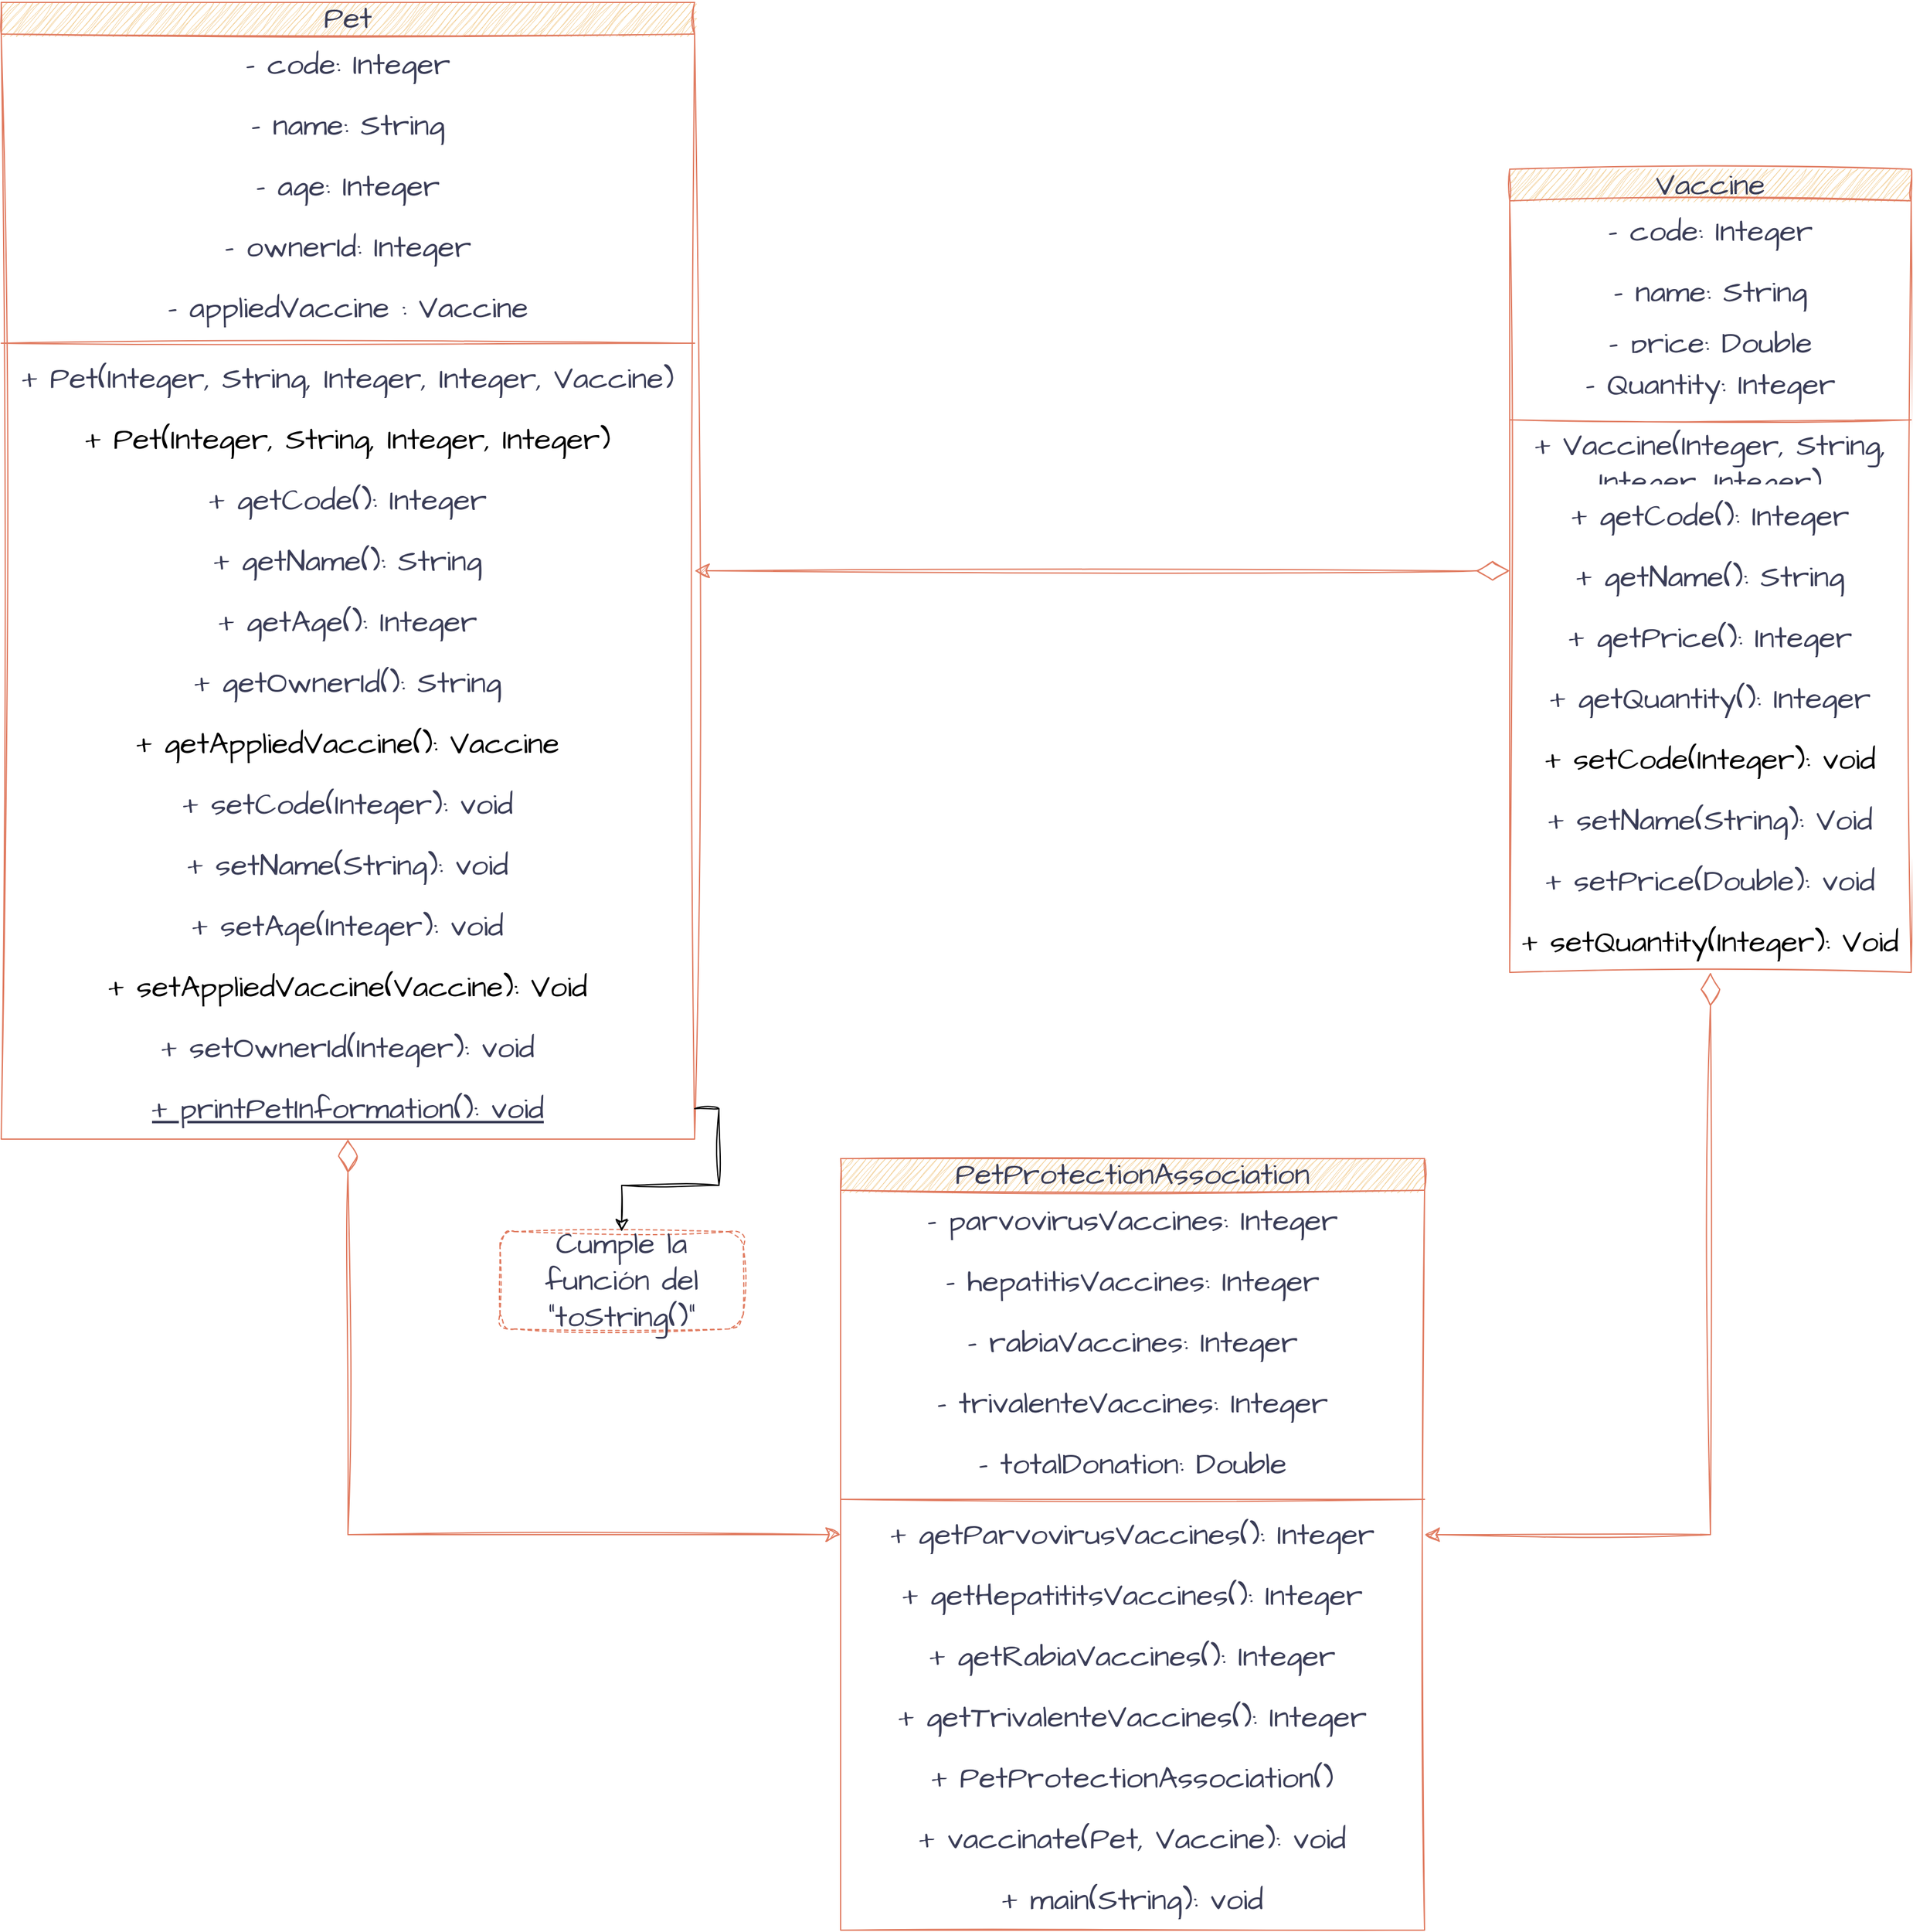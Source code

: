 <mxfile version="22.0.2" type="device">
  <diagram id="C5RBs43oDa-KdzZeNtuy" name="Page-1">
    <mxGraphModel dx="2363" dy="1450" grid="1" gridSize="10" guides="1" tooltips="1" connect="1" arrows="1" fold="1" page="1" pageScale="1" pageWidth="827" pageHeight="1169" math="0" shadow="0">
      <root>
        <mxCell id="WIyWlLk6GJQsqaUBKTNV-0" />
        <mxCell id="WIyWlLk6GJQsqaUBKTNV-1" parent="WIyWlLk6GJQsqaUBKTNV-0" />
        <mxCell id="9QMNmNmVJkwiS58PLL3N-5" style="edgeStyle=orthogonalEdgeStyle;rounded=0;orthogonalLoop=1;jettySize=auto;html=1;entryX=0;entryY=0.5;entryDx=0;entryDy=0;fontSize=25;startSize=25;endSize=10;startArrow=diamondThin;startFill=0;strokeWidth=1;endArrow=classic;endFill=1;sourcePerimeterSpacing=0;sketch=1;curveFitting=1;jiggle=2;labelBackgroundColor=none;strokeColor=#E07A5F;fontColor=default;fontFamily=Architects Daughter;fontSource=https%3A%2F%2Ffonts.googleapis.com%2Fcss%3Ffamily%3DArchitects%2BDaughter;align=center;fontStyle=0;verticalAlign=middle;" parent="WIyWlLk6GJQsqaUBKTNV-1" source="s-cDR5zDLqDyJoDuvzJl-0" target="9QMNmNmVJkwiS58PLL3N-0" edge="1">
          <mxGeometry relative="1" as="geometry" />
        </mxCell>
        <mxCell id="s-cDR5zDLqDyJoDuvzJl-0" value="Pet" style="swimlane;fontStyle=0;align=center;verticalAlign=middle;childLayout=stackLayout;horizontal=1;startSize=26;horizontalStack=0;resizeParent=1;resizeParentMax=0;resizeLast=0;collapsible=1;marginBottom=0;whiteSpace=wrap;html=1;rounded=0;labelBackgroundColor=none;fontFamily=Architects Daughter;fontSize=25;sketch=1;curveFitting=1;jiggle=2;fillColor=#F2CC8F;strokeColor=#E07A5F;fontColor=#393C56;fontSource=https%3A%2F%2Ffonts.googleapis.com%2Fcss%3Ffamily%3DArchitects%2BDaughter;" parent="WIyWlLk6GJQsqaUBKTNV-1" vertex="1">
          <mxGeometry x="10" y="10" width="570" height="934" as="geometry" />
        </mxCell>
        <mxCell id="s-cDR5zDLqDyJoDuvzJl-1" value="- code: Integer" style="text;strokeColor=none;fillColor=none;align=center;verticalAlign=middle;spacingLeft=4;spacingRight=4;overflow=hidden;rotatable=0;points=[[0,0.5],[1,0.5]];portConstraint=eastwest;whiteSpace=wrap;html=1;rounded=0;labelBackgroundColor=none;fontFamily=Architects Daughter;fontSize=25;sketch=1;curveFitting=1;jiggle=2;fontColor=#393C56;fontSource=https%3A%2F%2Ffonts.googleapis.com%2Fcss%3Ffamily%3DArchitects%2BDaughter;fontStyle=0" parent="s-cDR5zDLqDyJoDuvzJl-0" vertex="1">
          <mxGeometry y="26" width="570" height="50" as="geometry" />
        </mxCell>
        <mxCell id="s-cDR5zDLqDyJoDuvzJl-4" value="- name: String" style="text;strokeColor=none;fillColor=none;align=center;verticalAlign=middle;spacingLeft=4;spacingRight=4;overflow=hidden;rotatable=0;points=[[0,0.5],[1,0.5]];portConstraint=eastwest;whiteSpace=wrap;html=1;rounded=0;labelBackgroundColor=none;fontFamily=Architects Daughter;fontSize=25;sketch=1;curveFitting=1;jiggle=2;fontColor=#393C56;fontSource=https%3A%2F%2Ffonts.googleapis.com%2Fcss%3Ffamily%3DArchitects%2BDaughter;fontStyle=0" parent="s-cDR5zDLqDyJoDuvzJl-0" vertex="1">
          <mxGeometry y="76" width="570" height="50" as="geometry" />
        </mxCell>
        <mxCell id="s-cDR5zDLqDyJoDuvzJl-5" value="- age: Integer" style="text;strokeColor=none;fillColor=none;align=center;verticalAlign=middle;spacingLeft=4;spacingRight=4;overflow=hidden;rotatable=0;points=[[0,0.5],[1,0.5]];portConstraint=eastwest;whiteSpace=wrap;html=1;rounded=0;labelBackgroundColor=none;fontFamily=Architects Daughter;fontSize=25;sketch=1;curveFitting=1;jiggle=2;fontColor=#393C56;fontSource=https%3A%2F%2Ffonts.googleapis.com%2Fcss%3Ffamily%3DArchitects%2BDaughter;fontStyle=0" parent="s-cDR5zDLqDyJoDuvzJl-0" vertex="1">
          <mxGeometry y="126" width="570" height="50" as="geometry" />
        </mxCell>
        <mxCell id="s-cDR5zDLqDyJoDuvzJl-6" value="- ownerId: Integer" style="text;strokeColor=none;fillColor=none;align=center;verticalAlign=middle;spacingLeft=4;spacingRight=4;overflow=hidden;rotatable=0;points=[[0,0.5],[1,0.5]];portConstraint=eastwest;whiteSpace=wrap;html=1;rounded=0;labelBackgroundColor=none;fontFamily=Architects Daughter;fontSize=25;sketch=1;curveFitting=1;jiggle=2;fontColor=#393C56;fontSource=https%3A%2F%2Ffonts.googleapis.com%2Fcss%3Ffamily%3DArchitects%2BDaughter;fontStyle=0" parent="s-cDR5zDLqDyJoDuvzJl-0" vertex="1">
          <mxGeometry y="176" width="570" height="50" as="geometry" />
        </mxCell>
        <mxCell id="s-cDR5zDLqDyJoDuvzJl-7" value="- appliedVaccine : Vaccine" style="text;strokeColor=none;fillColor=none;align=center;verticalAlign=middle;spacingLeft=4;spacingRight=4;overflow=hidden;rotatable=0;points=[[0,0.5],[1,0.5]];portConstraint=eastwest;whiteSpace=wrap;html=1;rounded=0;labelBackgroundColor=none;fontFamily=Architects Daughter;fontSize=25;sketch=1;curveFitting=1;jiggle=2;fontColor=#393C56;fontSource=https%3A%2F%2Ffonts.googleapis.com%2Fcss%3Ffamily%3DArchitects%2BDaughter;fontStyle=0" parent="s-cDR5zDLqDyJoDuvzJl-0" vertex="1">
          <mxGeometry y="226" width="570" height="50" as="geometry" />
        </mxCell>
        <mxCell id="s-cDR5zDLqDyJoDuvzJl-2" value="" style="line;strokeWidth=1;fillColor=none;align=center;verticalAlign=middle;spacingTop=-1;spacingLeft=3;spacingRight=3;rotatable=0;labelPosition=right;points=[];portConstraint=eastwest;rounded=0;labelBackgroundColor=none;fontSize=25;fontFamily=Architects Daughter;sketch=1;curveFitting=1;jiggle=2;strokeColor=#E07A5F;fontColor=#393C56;fontSource=https%3A%2F%2Ffonts.googleapis.com%2Fcss%3Ffamily%3DArchitects%2BDaughter;fontStyle=0" parent="s-cDR5zDLqDyJoDuvzJl-0" vertex="1">
          <mxGeometry y="276" width="570" height="8" as="geometry" />
        </mxCell>
        <mxCell id="RIRtDlf__ccD125BJFYe-2" value="+ Pet(Integer, String, Integer, Integer, Vaccine)" style="text;strokeColor=none;fillColor=none;align=center;verticalAlign=middle;spacingLeft=4;spacingRight=4;overflow=hidden;rotatable=0;points=[[0,0.5],[1,0.5]];portConstraint=eastwest;whiteSpace=wrap;html=1;rounded=0;labelBackgroundColor=none;fontFamily=Architects Daughter;fontSize=25;sketch=1;curveFitting=1;jiggle=2;fontColor=#393C56;fontSource=https%3A%2F%2Ffonts.googleapis.com%2Fcss%3Ffamily%3DArchitects%2BDaughter;fontStyle=0" parent="s-cDR5zDLqDyJoDuvzJl-0" vertex="1">
          <mxGeometry y="284" width="570" height="50" as="geometry" />
        </mxCell>
        <mxCell id="m6N8ooDh9dfK12j7BLAH-2" value="+ Pet(Integer, String, Integer, Integer)" style="text;strokeColor=none;fillColor=none;align=center;verticalAlign=middle;spacingLeft=4;spacingRight=4;overflow=hidden;rotatable=0;points=[[0,0.5],[1,0.5]];portConstraint=eastwest;whiteSpace=wrap;html=1;fontSize=25;fontFamily=Architects Daughter;fontStyle=0" parent="s-cDR5zDLqDyJoDuvzJl-0" vertex="1">
          <mxGeometry y="334" width="570" height="50" as="geometry" />
        </mxCell>
        <mxCell id="RIRtDlf__ccD125BJFYe-3" value="+ getCode(): Integer" style="text;strokeColor=none;fillColor=none;align=center;verticalAlign=middle;spacingLeft=4;spacingRight=4;overflow=hidden;rotatable=0;points=[[0,0.5],[1,0.5]];portConstraint=eastwest;whiteSpace=wrap;html=1;rounded=0;labelBackgroundColor=none;fontFamily=Architects Daughter;fontSize=25;sketch=1;curveFitting=1;jiggle=2;fontColor=#393C56;fontSource=https%3A%2F%2Ffonts.googleapis.com%2Fcss%3Ffamily%3DArchitects%2BDaughter;fontStyle=0" parent="s-cDR5zDLqDyJoDuvzJl-0" vertex="1">
          <mxGeometry y="384" width="570" height="50" as="geometry" />
        </mxCell>
        <mxCell id="RIRtDlf__ccD125BJFYe-4" value="+ getName(): String" style="text;strokeColor=none;fillColor=none;align=center;verticalAlign=middle;spacingLeft=4;spacingRight=4;overflow=hidden;rotatable=0;points=[[0,0.5],[1,0.5]];portConstraint=eastwest;whiteSpace=wrap;html=1;rounded=0;labelBackgroundColor=none;fontFamily=Architects Daughter;fontSize=25;sketch=1;curveFitting=1;jiggle=2;fontColor=#393C56;fontSource=https%3A%2F%2Ffonts.googleapis.com%2Fcss%3Ffamily%3DArchitects%2BDaughter;fontStyle=0" parent="s-cDR5zDLqDyJoDuvzJl-0" vertex="1">
          <mxGeometry y="434" width="570" height="50" as="geometry" />
        </mxCell>
        <mxCell id="RIRtDlf__ccD125BJFYe-5" value="+ getAge(): Integer" style="text;strokeColor=none;fillColor=none;align=center;verticalAlign=middle;spacingLeft=4;spacingRight=4;overflow=hidden;rotatable=0;points=[[0,0.5],[1,0.5]];portConstraint=eastwest;whiteSpace=wrap;html=1;rounded=0;labelBackgroundColor=none;fontFamily=Architects Daughter;fontSize=25;sketch=1;curveFitting=1;jiggle=2;fontColor=#393C56;fontSource=https%3A%2F%2Ffonts.googleapis.com%2Fcss%3Ffamily%3DArchitects%2BDaughter;fontStyle=0" parent="s-cDR5zDLqDyJoDuvzJl-0" vertex="1">
          <mxGeometry y="484" width="570" height="50" as="geometry" />
        </mxCell>
        <mxCell id="RIRtDlf__ccD125BJFYe-6" value="+ getOwnerId(): String" style="text;strokeColor=none;fillColor=none;align=center;verticalAlign=middle;spacingLeft=4;spacingRight=4;overflow=hidden;rotatable=0;points=[[0,0.5],[1,0.5]];portConstraint=eastwest;whiteSpace=wrap;html=1;rounded=0;labelBackgroundColor=none;fontFamily=Architects Daughter;fontSize=25;sketch=1;curveFitting=1;jiggle=2;fontColor=#393C56;fontSource=https%3A%2F%2Ffonts.googleapis.com%2Fcss%3Ffamily%3DArchitects%2BDaughter;fontStyle=0" parent="s-cDR5zDLqDyJoDuvzJl-0" vertex="1">
          <mxGeometry y="534" width="570" height="50" as="geometry" />
        </mxCell>
        <mxCell id="m6N8ooDh9dfK12j7BLAH-3" value="+ getAppliedVaccine(): Vaccine" style="text;strokeColor=none;fillColor=none;align=center;verticalAlign=middle;spacingLeft=4;spacingRight=4;overflow=hidden;rotatable=0;points=[[0,0.5],[1,0.5]];portConstraint=eastwest;whiteSpace=wrap;html=1;fontSize=25;fontFamily=Architects Daughter;fontStyle=0" parent="s-cDR5zDLqDyJoDuvzJl-0" vertex="1">
          <mxGeometry y="584" width="570" height="50" as="geometry" />
        </mxCell>
        <mxCell id="RIRtDlf__ccD125BJFYe-8" value="+ setCode(Integer): void" style="text;strokeColor=none;fillColor=none;align=center;verticalAlign=middle;spacingLeft=4;spacingRight=4;overflow=hidden;rotatable=0;points=[[0,0.5],[1,0.5]];portConstraint=eastwest;whiteSpace=wrap;html=1;rounded=0;labelBackgroundColor=none;fontFamily=Architects Daughter;fontSize=25;glass=0;shadow=0;noLabel=0;portConstraintRotation=0;snapToPoint=0;fixDash=0;metaEdit=0;backgroundOutline=0;sketch=1;curveFitting=1;jiggle=2;fontColor=#393C56;fontSource=https%3A%2F%2Ffonts.googleapis.com%2Fcss%3Ffamily%3DArchitects%2BDaughter;fontStyle=0" parent="s-cDR5zDLqDyJoDuvzJl-0" vertex="1">
          <mxGeometry y="634" width="570" height="50" as="geometry" />
        </mxCell>
        <mxCell id="RIRtDlf__ccD125BJFYe-9" value="+ setName(String): void" style="text;strokeColor=none;fillColor=none;align=center;verticalAlign=middle;spacingLeft=4;spacingRight=4;overflow=hidden;rotatable=0;points=[[0,0.5],[1,0.5]];portConstraint=eastwest;whiteSpace=wrap;html=1;rounded=0;labelBackgroundColor=none;fontFamily=Architects Daughter;fontSize=25;glass=0;shadow=0;noLabel=0;portConstraintRotation=0;snapToPoint=0;fixDash=0;metaEdit=0;backgroundOutline=0;sketch=1;curveFitting=1;jiggle=2;fontColor=#393C56;fontSource=https%3A%2F%2Ffonts.googleapis.com%2Fcss%3Ffamily%3DArchitects%2BDaughter;fontStyle=0" parent="s-cDR5zDLqDyJoDuvzJl-0" vertex="1">
          <mxGeometry y="684" width="570" height="50" as="geometry" />
        </mxCell>
        <mxCell id="RIRtDlf__ccD125BJFYe-10" value="+ setAge(Integer): void" style="text;strokeColor=none;fillColor=none;align=center;verticalAlign=middle;spacingLeft=4;spacingRight=4;overflow=hidden;rotatable=0;points=[[0,0.5],[1,0.5]];portConstraint=eastwest;whiteSpace=wrap;html=1;rounded=0;labelBackgroundColor=none;fontFamily=Architects Daughter;fontSize=25;glass=0;shadow=0;noLabel=0;portConstraintRotation=0;snapToPoint=0;fixDash=0;metaEdit=0;backgroundOutline=0;sketch=1;curveFitting=1;jiggle=2;fontColor=#393C56;fontSource=https%3A%2F%2Ffonts.googleapis.com%2Fcss%3Ffamily%3DArchitects%2BDaughter;fontStyle=0" parent="s-cDR5zDLqDyJoDuvzJl-0" vertex="1">
          <mxGeometry y="734" width="570" height="50" as="geometry" />
        </mxCell>
        <mxCell id="m6N8ooDh9dfK12j7BLAH-4" value="+ setAppliedVaccine(Vaccine): Void" style="text;strokeColor=none;fillColor=none;align=center;verticalAlign=middle;spacingLeft=4;spacingRight=4;overflow=hidden;rotatable=0;points=[[0,0.5],[1,0.5]];portConstraint=eastwest;whiteSpace=wrap;html=1;fontSize=25;fontFamily=Architects Daughter;fontStyle=0" parent="s-cDR5zDLqDyJoDuvzJl-0" vertex="1">
          <mxGeometry y="784" width="570" height="50" as="geometry" />
        </mxCell>
        <mxCell id="RIRtDlf__ccD125BJFYe-11" value="+ setOwnerId(Integer): void" style="text;strokeColor=none;fillColor=none;align=center;verticalAlign=middle;spacingLeft=4;spacingRight=4;overflow=hidden;rotatable=0;points=[[0,0.5],[1,0.5]];portConstraint=eastwest;whiteSpace=wrap;html=1;rounded=0;labelBackgroundColor=none;fontFamily=Architects Daughter;fontSize=25;glass=0;shadow=0;noLabel=0;portConstraintRotation=0;snapToPoint=0;fixDash=0;metaEdit=0;backgroundOutline=0;sketch=1;curveFitting=1;jiggle=2;fontColor=#393C56;fontSource=https%3A%2F%2Ffonts.googleapis.com%2Fcss%3Ffamily%3DArchitects%2BDaughter;fontStyle=0" parent="s-cDR5zDLqDyJoDuvzJl-0" vertex="1">
          <mxGeometry y="834" width="570" height="50" as="geometry" />
        </mxCell>
        <mxCell id="s-cDR5zDLqDyJoDuvzJl-3" value="+ printPetInformation(): void" style="text;strokeColor=none;fillColor=none;align=center;verticalAlign=middle;spacingLeft=4;spacingRight=4;overflow=hidden;rotatable=0;points=[[0,0.5],[1,0.5]];portConstraint=eastwest;whiteSpace=wrap;html=1;rounded=0;labelBackgroundColor=none;fontFamily=Architects Daughter;fontSize=25;glass=0;shadow=0;noLabel=0;portConstraintRotation=0;snapToPoint=0;fixDash=0;metaEdit=0;backgroundOutline=0;fontStyle=4;sketch=1;curveFitting=1;jiggle=2;fontColor=#393C56;fontSource=https%3A%2F%2Ffonts.googleapis.com%2Fcss%3Ffamily%3DArchitects%2BDaughter;" parent="s-cDR5zDLqDyJoDuvzJl-0" vertex="1">
          <mxGeometry y="884" width="570" height="50" as="geometry" />
        </mxCell>
        <mxCell id="9QMNmNmVJkwiS58PLL3N-7" style="edgeStyle=orthogonalEdgeStyle;rounded=0;orthogonalLoop=1;jettySize=auto;html=1;entryX=1;entryY=0.5;entryDx=0;entryDy=0;fontSize=25;startSize=25;endSize=10;endArrow=classic;endFill=1;startArrow=diamondThin;startFill=0;sketch=1;curveFitting=1;jiggle=2;labelBackgroundColor=none;strokeColor=#E07A5F;fontColor=default;fontFamily=Architects Daughter;fontSource=https%3A%2F%2Ffonts.googleapis.com%2Fcss%3Ffamily%3DArchitects%2BDaughter;align=center;fontStyle=0;verticalAlign=middle;" parent="WIyWlLk6GJQsqaUBKTNV-1" source="s-cDR5zDLqDyJoDuvzJl-9" target="9QMNmNmVJkwiS58PLL3N-0" edge="1">
          <mxGeometry relative="1" as="geometry" />
        </mxCell>
        <mxCell id="4rWNcDBVHaxj59ABQTRB-31" style="edgeStyle=none;curved=1;rounded=0;sketch=1;hachureGap=4;jiggle=2;curveFitting=1;orthogonalLoop=1;jettySize=auto;html=1;fontFamily=Architects Daughter;fontSource=https%3A%2F%2Ffonts.googleapis.com%2Fcss%3Ffamily%3DArchitects%2BDaughter;fontSize=16;startSize=25;endSize=10;fillColor=#ffe6cc;strokeColor=#E07A5F;startArrow=diamondThin;startFill=0;" edge="1" parent="WIyWlLk6GJQsqaUBKTNV-1" source="s-cDR5zDLqDyJoDuvzJl-9" target="s-cDR5zDLqDyJoDuvzJl-0">
          <mxGeometry relative="1" as="geometry" />
        </mxCell>
        <mxCell id="s-cDR5zDLqDyJoDuvzJl-9" value="Vaccine" style="swimlane;fontStyle=0;align=center;verticalAlign=middle;childLayout=stackLayout;horizontal=1;startSize=26;horizontalStack=0;resizeParent=1;resizeParentMax=0;resizeLast=0;collapsible=1;marginBottom=0;whiteSpace=wrap;html=1;rounded=0;labelBackgroundColor=none;fontSize=25;fontFamily=Architects Daughter;sketch=1;curveFitting=1;jiggle=2;fillColor=#F2CC8F;strokeColor=#E07A5F;fontColor=#393C56;fontSource=https%3A%2F%2Ffonts.googleapis.com%2Fcss%3Ffamily%3DArchitects%2BDaughter;" parent="WIyWlLk6GJQsqaUBKTNV-1" vertex="1">
          <mxGeometry x="1250" y="147" width="330" height="660" as="geometry" />
        </mxCell>
        <mxCell id="s-cDR5zDLqDyJoDuvzJl-10" value="- code: Integer" style="text;strokeColor=none;fillColor=none;align=center;verticalAlign=middle;spacingLeft=4;spacingRight=4;overflow=hidden;rotatable=0;points=[[0,0.5],[1,0.5]];portConstraint=eastwest;whiteSpace=wrap;html=1;rounded=0;labelBackgroundColor=none;fontFamily=Architects Daughter;fontSize=25;sketch=1;curveFitting=1;jiggle=2;fontColor=#393C56;fontSource=https%3A%2F%2Ffonts.googleapis.com%2Fcss%3Ffamily%3DArchitects%2BDaughter;fontStyle=0" parent="s-cDR5zDLqDyJoDuvzJl-9" vertex="1">
          <mxGeometry y="26" width="330" height="50" as="geometry" />
        </mxCell>
        <mxCell id="s-cDR5zDLqDyJoDuvzJl-11" value="- name: String" style="text;strokeColor=none;fillColor=none;align=center;verticalAlign=middle;spacingLeft=4;spacingRight=4;overflow=hidden;rotatable=0;points=[[0,0.5],[1,0.5]];portConstraint=eastwest;whiteSpace=wrap;html=1;rounded=0;labelBackgroundColor=none;fontFamily=Architects Daughter;fontSize=25;sketch=1;curveFitting=1;jiggle=2;fontColor=#393C56;fontSource=https%3A%2F%2Ffonts.googleapis.com%2Fcss%3Ffamily%3DArchitects%2BDaughter;fontStyle=0" parent="s-cDR5zDLqDyJoDuvzJl-9" vertex="1">
          <mxGeometry y="76" width="330" height="50" as="geometry" />
        </mxCell>
        <mxCell id="s-cDR5zDLqDyJoDuvzJl-12" value="- price: Double" style="text;strokeColor=none;fillColor=none;align=center;verticalAlign=middle;spacingLeft=4;spacingRight=4;overflow=hidden;rotatable=0;points=[[0,0.5],[1,0.5]];portConstraint=eastwest;whiteSpace=wrap;html=1;rounded=0;labelBackgroundColor=none;fontFamily=Architects Daughter;fontSize=25;sketch=1;curveFitting=1;jiggle=2;fontColor=#393C56;fontSource=https%3A%2F%2Ffonts.googleapis.com%2Fcss%3Ffamily%3DArchitects%2BDaughter;fontStyle=0" parent="s-cDR5zDLqDyJoDuvzJl-9" vertex="1">
          <mxGeometry y="126" width="330" height="26" as="geometry" />
        </mxCell>
        <mxCell id="s-cDR5zDLqDyJoDuvzJl-19" value="- Quantity: Integer" style="text;strokeColor=none;fillColor=none;align=center;verticalAlign=middle;spacingLeft=4;spacingRight=4;overflow=hidden;rotatable=0;points=[[0,0.5],[1,0.5]];portConstraint=eastwest;whiteSpace=wrap;html=1;rounded=0;labelBackgroundColor=none;fontFamily=Architects Daughter;fontSize=25;sketch=1;curveFitting=1;jiggle=2;fontColor=#393C56;fontSource=https%3A%2F%2Ffonts.googleapis.com%2Fcss%3Ffamily%3DArchitects%2BDaughter;fontStyle=0" parent="s-cDR5zDLqDyJoDuvzJl-9" vertex="1">
          <mxGeometry y="152" width="330" height="50" as="geometry" />
        </mxCell>
        <mxCell id="s-cDR5zDLqDyJoDuvzJl-15" value="" style="line;strokeWidth=1;fillColor=none;align=center;verticalAlign=middle;spacingTop=-1;spacingLeft=3;spacingRight=3;rotatable=0;labelPosition=right;points=[];portConstraint=eastwest;rounded=0;labelBackgroundColor=none;fontSize=25;fontFamily=Architects Daughter;sketch=1;curveFitting=1;jiggle=2;strokeColor=#E07A5F;fontColor=#393C56;fontSource=https%3A%2F%2Ffonts.googleapis.com%2Fcss%3Ffamily%3DArchitects%2BDaughter;fontStyle=0" parent="s-cDR5zDLqDyJoDuvzJl-9" vertex="1">
          <mxGeometry y="202" width="330" height="8" as="geometry" />
        </mxCell>
        <mxCell id="RIRtDlf__ccD125BJFYe-13" value="+ Vaccine(Integer, String, Integer, Integer)" style="text;strokeColor=none;fillColor=none;align=center;verticalAlign=middle;spacingLeft=4;spacingRight=4;overflow=hidden;rotatable=0;points=[[0,0.5],[1,0.5]];portConstraint=eastwest;whiteSpace=wrap;html=1;rounded=0;labelBackgroundColor=none;fontFamily=Architects Daughter;fontSize=25;sketch=1;curveFitting=1;jiggle=2;fontColor=#393C56;fontSource=https%3A%2F%2Ffonts.googleapis.com%2Fcss%3Ffamily%3DArchitects%2BDaughter;fontStyle=0" parent="s-cDR5zDLqDyJoDuvzJl-9" vertex="1">
          <mxGeometry y="210" width="330" height="50" as="geometry" />
        </mxCell>
        <mxCell id="RIRtDlf__ccD125BJFYe-14" value="+ getCode(): Integer" style="text;strokeColor=none;fillColor=none;align=center;verticalAlign=middle;spacingLeft=4;spacingRight=4;overflow=hidden;rotatable=0;points=[[0,0.5],[1,0.5]];portConstraint=eastwest;whiteSpace=wrap;html=1;rounded=0;labelBackgroundColor=none;fontFamily=Architects Daughter;fontSize=25;sketch=1;curveFitting=1;jiggle=2;fontColor=#393C56;fontSource=https%3A%2F%2Ffonts.googleapis.com%2Fcss%3Ffamily%3DArchitects%2BDaughter;fontStyle=0" parent="s-cDR5zDLqDyJoDuvzJl-9" vertex="1">
          <mxGeometry y="260" width="330" height="50" as="geometry" />
        </mxCell>
        <mxCell id="RIRtDlf__ccD125BJFYe-15" value="+ getName(): String" style="text;strokeColor=none;fillColor=none;align=center;verticalAlign=middle;spacingLeft=4;spacingRight=4;overflow=hidden;rotatable=0;points=[[0,0.5],[1,0.5]];portConstraint=eastwest;whiteSpace=wrap;html=1;rounded=0;labelBackgroundColor=none;fontFamily=Architects Daughter;fontSize=25;sketch=1;curveFitting=1;jiggle=2;fontColor=#393C56;fontSource=https%3A%2F%2Ffonts.googleapis.com%2Fcss%3Ffamily%3DArchitects%2BDaughter;fontStyle=0" parent="s-cDR5zDLqDyJoDuvzJl-9" vertex="1">
          <mxGeometry y="310" width="330" height="50" as="geometry" />
        </mxCell>
        <mxCell id="RIRtDlf__ccD125BJFYe-16" value="+ getPrice(): Integer" style="text;strokeColor=none;fillColor=none;align=center;verticalAlign=middle;spacingLeft=4;spacingRight=4;overflow=hidden;rotatable=0;points=[[0,0.5],[1,0.5]];portConstraint=eastwest;whiteSpace=wrap;html=1;rounded=0;labelBackgroundColor=none;fontFamily=Architects Daughter;fontSize=25;sketch=1;curveFitting=1;jiggle=2;fontColor=#393C56;fontSource=https%3A%2F%2Ffonts.googleapis.com%2Fcss%3Ffamily%3DArchitects%2BDaughter;fontStyle=0" parent="s-cDR5zDLqDyJoDuvzJl-9" vertex="1">
          <mxGeometry y="360" width="330" height="50" as="geometry" />
        </mxCell>
        <mxCell id="RIRtDlf__ccD125BJFYe-17" value="+ getQuantity(): Integer" style="text;strokeColor=none;fillColor=none;align=center;verticalAlign=middle;spacingLeft=4;spacingRight=4;overflow=hidden;rotatable=0;points=[[0,0.5],[1,0.5]];portConstraint=eastwest;whiteSpace=wrap;html=1;rounded=0;labelBackgroundColor=none;fontFamily=Architects Daughter;fontSize=25;sketch=1;curveFitting=1;jiggle=2;fontColor=#393C56;fontSource=https%3A%2F%2Ffonts.googleapis.com%2Fcss%3Ffamily%3DArchitects%2BDaughter;fontStyle=0" parent="s-cDR5zDLqDyJoDuvzJl-9" vertex="1">
          <mxGeometry y="410" width="330" height="50" as="geometry" />
        </mxCell>
        <mxCell id="4rWNcDBVHaxj59ABQTRB-0" value="+ setCode(Integer): void" style="text;strokeColor=none;fillColor=none;align=center;verticalAlign=middle;spacingLeft=4;spacingRight=4;overflow=hidden;rotatable=0;points=[[0,0.5],[1,0.5]];portConstraint=eastwest;whiteSpace=wrap;html=1;fontSize=25;fontFamily=Architects Daughter;fontStyle=0" vertex="1" parent="s-cDR5zDLqDyJoDuvzJl-9">
          <mxGeometry y="460" width="330" height="50" as="geometry" />
        </mxCell>
        <mxCell id="SYzShqRqQN84-Aiarfp--0" value="+ setName(String): Void" style="text;strokeColor=none;fillColor=none;align=center;verticalAlign=middle;spacingLeft=4;spacingRight=4;overflow=hidden;rotatable=0;points=[[0,0.5],[1,0.5]];portConstraint=eastwest;whiteSpace=wrap;html=1;rounded=0;labelBackgroundColor=none;fontFamily=Architects Daughter;fontSize=25;sketch=1;curveFitting=1;jiggle=2;fontColor=#393C56;fontSource=https%3A%2F%2Ffonts.googleapis.com%2Fcss%3Ffamily%3DArchitects%2BDaughter;fontStyle=0" parent="s-cDR5zDLqDyJoDuvzJl-9" vertex="1">
          <mxGeometry y="510" width="330" height="50" as="geometry" />
        </mxCell>
        <mxCell id="SYzShqRqQN84-Aiarfp--1" value="+ setPrice(Double): void" style="text;strokeColor=none;fillColor=none;align=center;verticalAlign=middle;spacingLeft=4;spacingRight=4;overflow=hidden;rotatable=0;points=[[0,0.5],[1,0.5]];portConstraint=eastwest;whiteSpace=wrap;html=1;rounded=0;labelBackgroundColor=none;fontFamily=Architects Daughter;fontSize=25;sketch=1;curveFitting=1;jiggle=2;fontColor=#393C56;fontSource=https%3A%2F%2Ffonts.googleapis.com%2Fcss%3Ffamily%3DArchitects%2BDaughter;fontStyle=0" parent="s-cDR5zDLqDyJoDuvzJl-9" vertex="1">
          <mxGeometry y="560" width="330" height="50" as="geometry" />
        </mxCell>
        <mxCell id="4rWNcDBVHaxj59ABQTRB-1" value="+ setQuantity(Integer): Void" style="text;strokeColor=none;fillColor=none;align=center;verticalAlign=middle;spacingLeft=4;spacingRight=4;overflow=hidden;rotatable=0;points=[[0,0.5],[1,0.5]];portConstraint=eastwest;whiteSpace=wrap;html=1;fontSize=25;fontFamily=Architects Daughter;fontStyle=0" vertex="1" parent="s-cDR5zDLqDyJoDuvzJl-9">
          <mxGeometry y="610" width="330" height="50" as="geometry" />
        </mxCell>
        <mxCell id="ijpxQK83YY_1SpdZP8aC-0" value="PetProtectionAssociation" style="swimlane;fontStyle=0;align=center;verticalAlign=middle;childLayout=stackLayout;horizontal=1;startSize=26;horizontalStack=0;resizeParent=1;resizeParentMax=0;resizeLast=0;collapsible=1;marginBottom=0;whiteSpace=wrap;html=1;hachureGap=4;fontFamily=Architects Daughter;fontSize=25;labelBackgroundColor=none;sketch=1;curveFitting=1;jiggle=2;fillColor=#F2CC8F;strokeColor=#E07A5F;fontColor=#393C56;fontSource=https%3A%2F%2Ffonts.googleapis.com%2Fcss%3Ffamily%3DArchitects%2BDaughter;" parent="WIyWlLk6GJQsqaUBKTNV-1" vertex="1">
          <mxGeometry x="700" y="960" width="480" height="634" as="geometry" />
        </mxCell>
        <mxCell id="ijpxQK83YY_1SpdZP8aC-1" value="- parvovirusVaccines: Integer" style="text;strokeColor=none;fillColor=none;align=center;verticalAlign=middle;spacingLeft=4;spacingRight=4;overflow=hidden;rotatable=0;points=[[0,0.5],[1,0.5]];portConstraint=eastwest;whiteSpace=wrap;html=1;fontSize=25;fontFamily=Architects Daughter;labelBackgroundColor=none;sketch=1;curveFitting=1;jiggle=2;fontColor=#393C56;fontSource=https%3A%2F%2Ffonts.googleapis.com%2Fcss%3Ffamily%3DArchitects%2BDaughter;fontStyle=0" parent="ijpxQK83YY_1SpdZP8aC-0" vertex="1">
          <mxGeometry y="26" width="480" height="50" as="geometry" />
        </mxCell>
        <mxCell id="ijpxQK83YY_1SpdZP8aC-25" value="- hepatitisVaccines: Integer" style="text;strokeColor=none;fillColor=none;align=center;verticalAlign=middle;spacingLeft=4;spacingRight=4;overflow=hidden;rotatable=0;points=[[0,0.5],[1,0.5]];portConstraint=eastwest;whiteSpace=wrap;html=1;fontSize=25;fontFamily=Architects Daughter;labelBackgroundColor=none;sketch=1;curveFitting=1;jiggle=2;fontColor=#393C56;fontSource=https%3A%2F%2Ffonts.googleapis.com%2Fcss%3Ffamily%3DArchitects%2BDaughter;fontStyle=0" parent="ijpxQK83YY_1SpdZP8aC-0" vertex="1">
          <mxGeometry y="76" width="480" height="50" as="geometry" />
        </mxCell>
        <mxCell id="ijpxQK83YY_1SpdZP8aC-26" value="- rabiaVaccines: Integer" style="text;strokeColor=none;fillColor=none;align=center;verticalAlign=middle;spacingLeft=4;spacingRight=4;overflow=hidden;rotatable=0;points=[[0,0.5],[1,0.5]];portConstraint=eastwest;whiteSpace=wrap;html=1;fontSize=25;fontFamily=Architects Daughter;labelBackgroundColor=none;sketch=1;curveFitting=1;jiggle=2;fontColor=#393C56;fontSource=https%3A%2F%2Ffonts.googleapis.com%2Fcss%3Ffamily%3DArchitects%2BDaughter;fontStyle=0" parent="ijpxQK83YY_1SpdZP8aC-0" vertex="1">
          <mxGeometry y="126" width="480" height="50" as="geometry" />
        </mxCell>
        <mxCell id="ijpxQK83YY_1SpdZP8aC-27" value="- trivalenteVaccines: Integer" style="text;strokeColor=none;fillColor=none;align=center;verticalAlign=middle;spacingLeft=4;spacingRight=4;overflow=hidden;rotatable=0;points=[[0,0.5],[1,0.5]];portConstraint=eastwest;whiteSpace=wrap;html=1;fontSize=25;fontFamily=Architects Daughter;labelBackgroundColor=none;sketch=1;curveFitting=1;jiggle=2;fontColor=#393C56;fontSource=https%3A%2F%2Ffonts.googleapis.com%2Fcss%3Ffamily%3DArchitects%2BDaughter;fontStyle=0" parent="ijpxQK83YY_1SpdZP8aC-0" vertex="1">
          <mxGeometry y="176" width="480" height="50" as="geometry" />
        </mxCell>
        <mxCell id="ijpxQK83YY_1SpdZP8aC-28" value="- totalDonation: Double" style="text;strokeColor=none;fillColor=none;align=center;verticalAlign=middle;spacingLeft=4;spacingRight=4;overflow=hidden;rotatable=0;points=[[0,0.5],[1,0.5]];portConstraint=eastwest;whiteSpace=wrap;html=1;fontSize=25;fontFamily=Architects Daughter;labelBackgroundColor=none;sketch=1;curveFitting=1;jiggle=2;fontColor=#393C56;fontSource=https%3A%2F%2Ffonts.googleapis.com%2Fcss%3Ffamily%3DArchitects%2BDaughter;fontStyle=0" parent="ijpxQK83YY_1SpdZP8aC-0" vertex="1">
          <mxGeometry y="226" width="480" height="50" as="geometry" />
        </mxCell>
        <mxCell id="ijpxQK83YY_1SpdZP8aC-2" value="" style="line;strokeWidth=1;fillColor=none;align=center;verticalAlign=middle;spacingTop=-1;spacingLeft=3;spacingRight=3;rotatable=0;labelPosition=right;points=[];portConstraint=eastwest;hachureGap=4;fontFamily=Architects Daughter;fontSize=25;labelBackgroundColor=none;sketch=1;curveFitting=1;jiggle=2;strokeColor=#E07A5F;fontColor=#393C56;fontSource=https%3A%2F%2Ffonts.googleapis.com%2Fcss%3Ffamily%3DArchitects%2BDaughter;fontStyle=0" parent="ijpxQK83YY_1SpdZP8aC-0" vertex="1">
          <mxGeometry y="276" width="480" height="8" as="geometry" />
        </mxCell>
        <mxCell id="9QMNmNmVJkwiS58PLL3N-0" value="+ getParvovirusVaccines(): Integer" style="text;strokeColor=none;fillColor=none;align=center;verticalAlign=middle;spacingLeft=4;spacingRight=4;overflow=hidden;rotatable=0;points=[[0,0.5],[1,0.5]];portConstraint=eastwest;whiteSpace=wrap;html=1;fontSize=25;fontFamily=Architects Daughter;labelBackgroundColor=none;sketch=1;curveFitting=1;jiggle=2;fontColor=#393C56;fontSource=https%3A%2F%2Ffonts.googleapis.com%2Fcss%3Ffamily%3DArchitects%2BDaughter;fontStyle=0" parent="ijpxQK83YY_1SpdZP8aC-0" vertex="1">
          <mxGeometry y="284" width="480" height="50" as="geometry" />
        </mxCell>
        <mxCell id="9QMNmNmVJkwiS58PLL3N-1" value="+ getHepatititsVaccines(): Integer" style="text;strokeColor=none;fillColor=none;align=center;verticalAlign=middle;spacingLeft=4;spacingRight=4;overflow=hidden;rotatable=0;points=[[0,0.5],[1,0.5]];portConstraint=eastwest;whiteSpace=wrap;html=1;fontSize=25;fontFamily=Architects Daughter;labelBackgroundColor=none;sketch=1;curveFitting=1;jiggle=2;fontColor=#393C56;fontSource=https%3A%2F%2Ffonts.googleapis.com%2Fcss%3Ffamily%3DArchitects%2BDaughter;fontStyle=0" parent="ijpxQK83YY_1SpdZP8aC-0" vertex="1">
          <mxGeometry y="334" width="480" height="50" as="geometry" />
        </mxCell>
        <mxCell id="9QMNmNmVJkwiS58PLL3N-2" value="+ getRabiaVaccines(): Integer" style="text;strokeColor=none;fillColor=none;align=center;verticalAlign=middle;spacingLeft=4;spacingRight=4;overflow=hidden;rotatable=0;points=[[0,0.5],[1,0.5]];portConstraint=eastwest;whiteSpace=wrap;html=1;fontSize=25;fontFamily=Architects Daughter;labelBackgroundColor=none;sketch=1;curveFitting=1;jiggle=2;fontColor=#393C56;fontSource=https%3A%2F%2Ffonts.googleapis.com%2Fcss%3Ffamily%3DArchitects%2BDaughter;fontStyle=0" parent="ijpxQK83YY_1SpdZP8aC-0" vertex="1">
          <mxGeometry y="384" width="480" height="50" as="geometry" />
        </mxCell>
        <mxCell id="9QMNmNmVJkwiS58PLL3N-3" value="+ getTrivalenteVaccines(): Integer" style="text;strokeColor=none;fillColor=none;align=center;verticalAlign=middle;spacingLeft=4;spacingRight=4;overflow=hidden;rotatable=0;points=[[0,0.5],[1,0.5]];portConstraint=eastwest;whiteSpace=wrap;html=1;fontSize=25;fontFamily=Architects Daughter;labelBackgroundColor=none;sketch=1;curveFitting=1;jiggle=2;fontColor=#393C56;fontSource=https%3A%2F%2Ffonts.googleapis.com%2Fcss%3Ffamily%3DArchitects%2BDaughter;fontStyle=0" parent="ijpxQK83YY_1SpdZP8aC-0" vertex="1">
          <mxGeometry y="434" width="480" height="50" as="geometry" />
        </mxCell>
        <mxCell id="ijpxQK83YY_1SpdZP8aC-29" value="+ PetProtectionAssociation()" style="text;strokeColor=none;fillColor=none;align=center;verticalAlign=middle;spacingLeft=4;spacingRight=4;overflow=hidden;rotatable=0;points=[[0,0.5],[1,0.5]];portConstraint=eastwest;whiteSpace=wrap;html=1;fontSize=25;fontFamily=Architects Daughter;labelBackgroundColor=none;sketch=1;curveFitting=1;jiggle=2;fontColor=#393C56;fontSource=https%3A%2F%2Ffonts.googleapis.com%2Fcss%3Ffamily%3DArchitects%2BDaughter;fontStyle=0" parent="ijpxQK83YY_1SpdZP8aC-0" vertex="1">
          <mxGeometry y="484" width="480" height="50" as="geometry" />
        </mxCell>
        <mxCell id="ijpxQK83YY_1SpdZP8aC-30" value="+ vaccinate(Pet, Vaccine): void" style="text;strokeColor=none;fillColor=none;align=center;verticalAlign=middle;spacingLeft=4;spacingRight=4;overflow=hidden;rotatable=0;points=[[0,0.5],[1,0.5]];portConstraint=eastwest;whiteSpace=wrap;html=1;fontSize=25;fontFamily=Architects Daughter;labelBackgroundColor=none;sketch=1;curveFitting=1;jiggle=2;fontColor=#393C56;fontSource=https%3A%2F%2Ffonts.googleapis.com%2Fcss%3Ffamily%3DArchitects%2BDaughter;fontStyle=0" parent="ijpxQK83YY_1SpdZP8aC-0" vertex="1">
          <mxGeometry y="534" width="480" height="50" as="geometry" />
        </mxCell>
        <mxCell id="ijpxQK83YY_1SpdZP8aC-3" value="+ main(String): void" style="text;strokeColor=none;fillColor=none;align=center;verticalAlign=middle;spacingLeft=4;spacingRight=4;overflow=hidden;rotatable=0;points=[[0,0.5],[1,0.5]];portConstraint=eastwest;whiteSpace=wrap;html=1;fontSize=25;fontFamily=Architects Daughter;labelBackgroundColor=none;sketch=1;curveFitting=1;jiggle=2;fontColor=#393C56;fontSource=https%3A%2F%2Ffonts.googleapis.com%2Fcss%3Ffamily%3DArchitects%2BDaughter;fontStyle=0" parent="ijpxQK83YY_1SpdZP8aC-0" vertex="1">
          <mxGeometry y="584" width="480" height="50" as="geometry" />
        </mxCell>
        <mxCell id="ijpxQK83YY_1SpdZP8aC-24" value="Cumple la función del &quot;toString()&quot;" style="rounded=1;whiteSpace=wrap;html=1;hachureGap=4;fontFamily=Architects Daughter;fontSize=25;dashed=1;fillColor=none;align=center;labelBackgroundColor=none;sketch=1;curveFitting=1;jiggle=2;strokeColor=#E07A5F;fontColor=#393C56;fontSource=https%3A%2F%2Ffonts.googleapis.com%2Fcss%3Ffamily%3DArchitects%2BDaughter;fontStyle=0;verticalAlign=middle;" parent="WIyWlLk6GJQsqaUBKTNV-1" vertex="1">
          <mxGeometry x="420" y="1020" width="200" height="80" as="geometry" />
        </mxCell>
        <mxCell id="4rWNcDBVHaxj59ABQTRB-29" style="edgeStyle=orthogonalEdgeStyle;rounded=0;sketch=1;hachureGap=4;jiggle=2;curveFitting=1;orthogonalLoop=1;jettySize=auto;html=1;entryX=0.5;entryY=0;entryDx=0;entryDy=0;fontFamily=Architects Daughter;fontSource=https%3A%2F%2Ffonts.googleapis.com%2Fcss%3Ffamily%3DArchitects%2BDaughter;fontSize=16;startSize=8;endSize=8;" edge="1" parent="WIyWlLk6GJQsqaUBKTNV-1" source="s-cDR5zDLqDyJoDuvzJl-3" target="ijpxQK83YY_1SpdZP8aC-24">
          <mxGeometry relative="1" as="geometry" />
        </mxCell>
      </root>
    </mxGraphModel>
  </diagram>
</mxfile>
